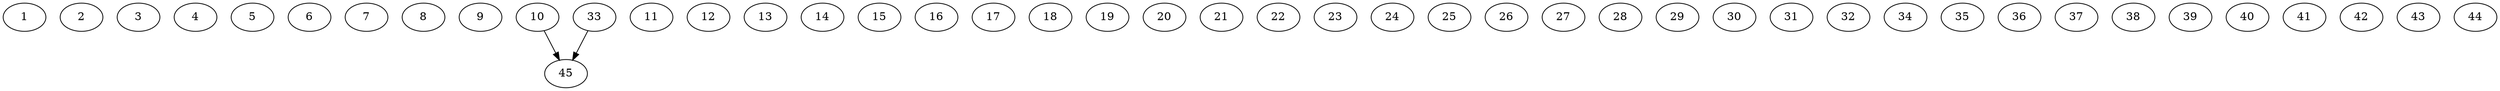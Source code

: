 // DAG automatically generated by daggen at Thu Oct  3 14:07:24 2019
// ./daggen --dot -n 45 --ccr 0.4 --fat 0.9 --regular 0.5 --density 0.5 --mindata 5242880 --maxdata 52428800 
digraph G {
  1 [size="96222720", alpha="0.10", expect_size="38489088"] 
  2 [size="78730240", alpha="0.16", expect_size="31492096"] 
  3 [size="115998720", alpha="0.04", expect_size="46399488"] 
  4 [size="53754880", alpha="0.02", expect_size="21501952"] 
  5 [size="61509120", alpha="0.05", expect_size="24603648"] 
  6 [size="111695360", alpha="0.06", expect_size="44678144"] 
  7 [size="112373760", alpha="0.17", expect_size="44949504"] 
  8 [size="45783040", alpha="0.05", expect_size="18313216"] 
  9 [size="15173120", alpha="0.06", expect_size="6069248"] 
  10 [size="79828480", alpha="0.05", expect_size="31931392"] 
  10 -> 45 [size ="31931392"]
  11 [size="93921280", alpha="0.06", expect_size="37568512"] 
  12 [size="36362240", alpha="0.03", expect_size="14544896"] 
  13 [size="130150400", alpha="0.10", expect_size="52060160"] 
  14 [size="36275200", alpha="0.18", expect_size="14510080"] 
  15 [size="45698560", alpha="0.01", expect_size="18279424"] 
  16 [size="76546560", alpha="0.05", expect_size="30618624"] 
  17 [size="112558080", alpha="0.09", expect_size="45023232"] 
  18 [size="92692480", alpha="0.18", expect_size="37076992"] 
  19 [size="123422720", alpha="0.11", expect_size="49369088"] 
  20 [size="38131200", alpha="0.03", expect_size="15252480"] 
  21 [size="70126080", alpha="0.08", expect_size="28050432"] 
  22 [size="102632960", alpha="0.05", expect_size="41053184"] 
  23 [size="118499840", alpha="0.19", expect_size="47399936"] 
  24 [size="60270080", alpha="0.01", expect_size="24108032"] 
  25 [size="48389120", alpha="0.10", expect_size="19355648"] 
  26 [size="56276480", alpha="0.16", expect_size="22510592"] 
  27 [size="85166080", alpha="0.19", expect_size="34066432"] 
  28 [size="17489920", alpha="0.07", expect_size="6995968"] 
  29 [size="121971200", alpha="0.16", expect_size="48788480"] 
  30 [size="69529600", alpha="0.16", expect_size="27811840"] 
  31 [size="85386240", alpha="0.10", expect_size="34154496"] 
  32 [size="16727040", alpha="0.08", expect_size="6690816"] 
  33 [size="47142400", alpha="0.05", expect_size="18856960"] 
  33 -> 45 [size ="18856960"]
  34 [size="43594240", alpha="0.07", expect_size="17437696"] 
  35 [size="46732800", alpha="0.14", expect_size="18693120"] 
  36 [size="104957440", alpha="0.12", expect_size="41982976"] 
  37 [size="80926720", alpha="0.06", expect_size="32370688"] 
  38 [size="73909760", alpha="0.14", expect_size="29563904"] 
  39 [size="116584960", alpha="0.01", expect_size="46633984"] 
  40 [size="93056000", alpha="0.12", expect_size="37222400"] 
  41 [size="70044160", alpha="0.13", expect_size="28017664"] 
  42 [size="128366080", alpha="0.09", expect_size="51346432"] 
  43 [size="55347200", alpha="0.03", expect_size="22138880"] 
  44 [size="85995520", alpha="0.05", expect_size="34398208"] 
  45 [size="125519360", alpha="0.12", expect_size="50207744"] 
}
